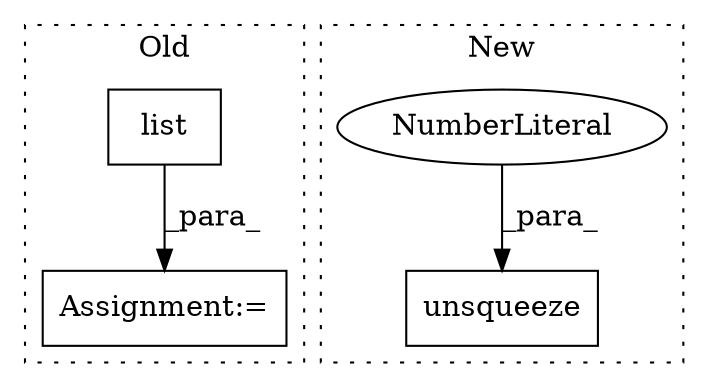 digraph G {
subgraph cluster0 {
1 [label="list" a="32" s="4429,4440" l="5,1" shape="box"];
4 [label="Assignment:=" a="7" s="4342,4442" l="69,2" shape="box"];
label = "Old";
style="dotted";
}
subgraph cluster1 {
2 [label="unsqueeze" a="32" s="4345,4356" l="10,1" shape="box"];
3 [label="NumberLiteral" a="34" s="4355" l="1" shape="ellipse"];
label = "New";
style="dotted";
}
1 -> 4 [label="_para_"];
3 -> 2 [label="_para_"];
}